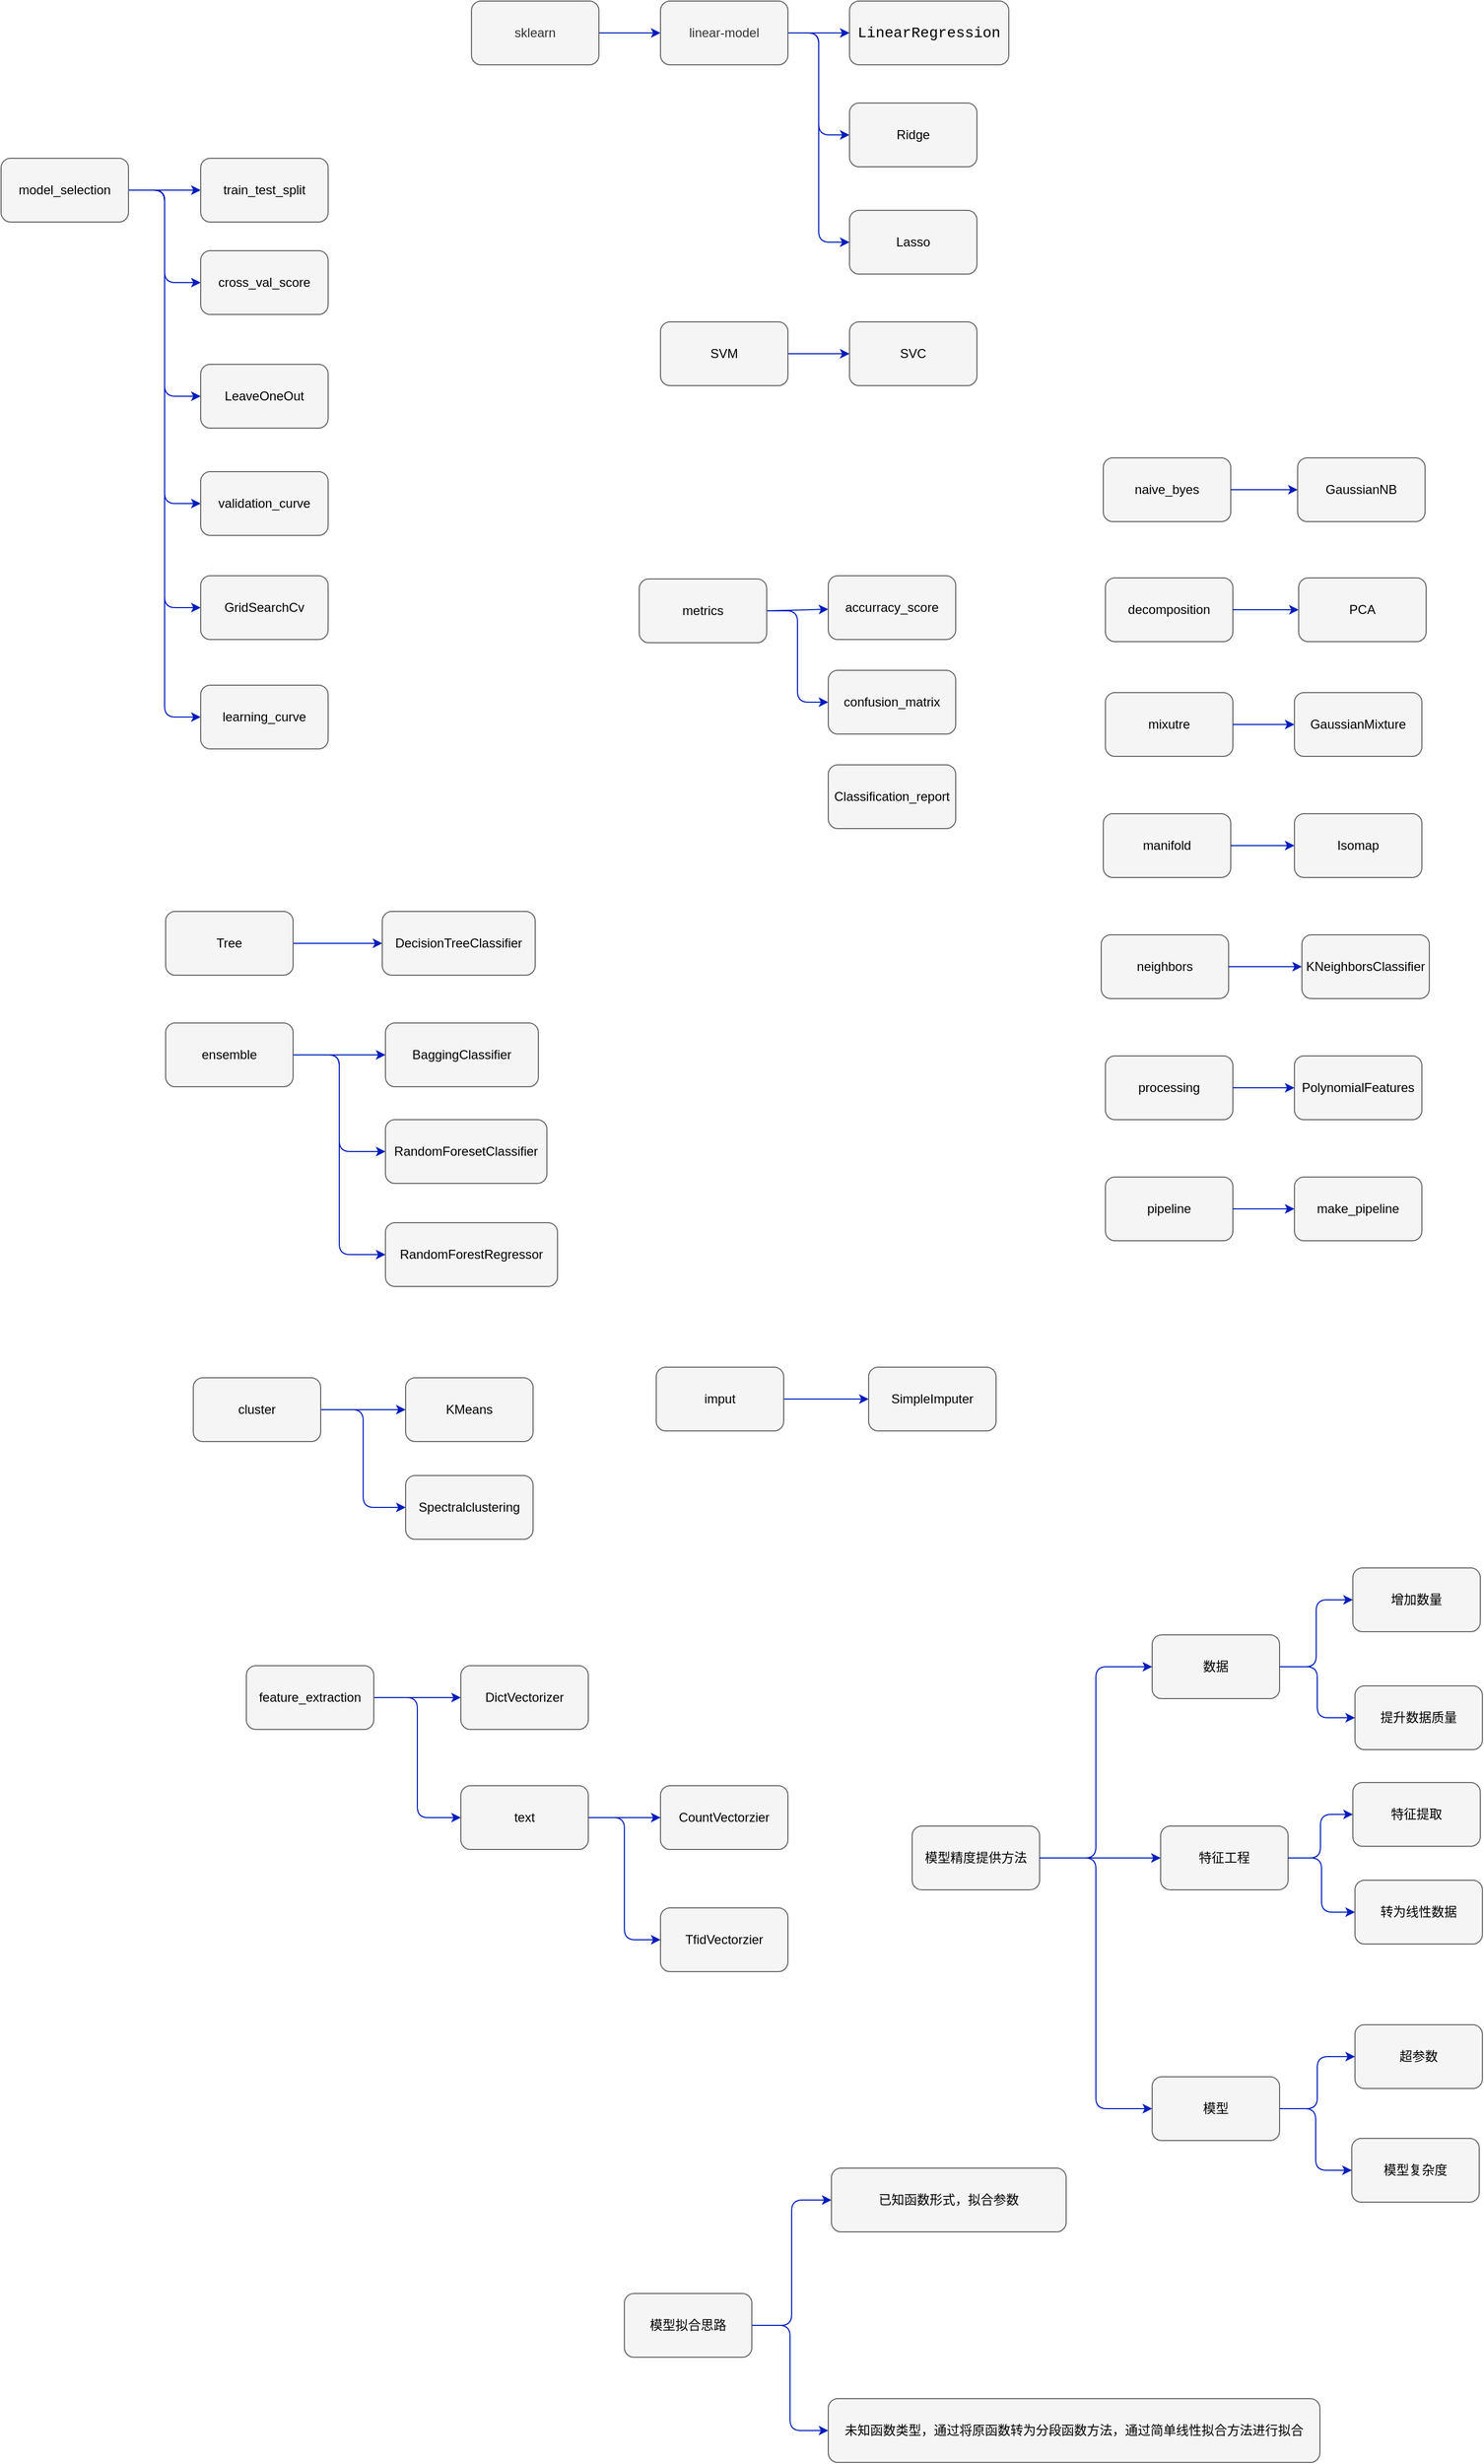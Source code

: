 <mxfile>
    <diagram id="IAB6q14c42fyUB7ihtrr" name="第 1 页">
        <mxGraphModel dx="1390" dy="567" grid="0" gridSize="10" guides="1" tooltips="1" connect="1" arrows="1" fold="1" page="0" pageScale="1" pageWidth="827" pageHeight="1169" background="#ffffff" math="0" shadow="0">
            <root>
                <mxCell id="0"/>
                <mxCell id="1" parent="0"/>
                <mxCell id="48" style="edgeStyle=orthogonalEdgeStyle;shape=connector;rounded=1;html=1;exitX=1;exitY=0.5;exitDx=0;exitDy=0;labelBackgroundColor=default;fontFamily=Helvetica;fontSize=12;fontColor=#000000;endArrow=classic;strokeColor=#001DBC;fillColor=#0050ef;" parent="1" source="2" target="4" edge="1">
                    <mxGeometry relative="1" as="geometry"/>
                </mxCell>
                <mxCell id="2" value="sklearn" style="rounded=1;whiteSpace=wrap;html=1;fillColor=#f5f5f5;fontColor=#333333;strokeColor=#666666;" parent="1" vertex="1">
                    <mxGeometry x="50" y="130" width="120" height="60" as="geometry"/>
                </mxCell>
                <mxCell id="49" style="edgeStyle=orthogonalEdgeStyle;shape=connector;rounded=1;html=1;exitX=1;exitY=0.5;exitDx=0;exitDy=0;labelBackgroundColor=default;fontFamily=Helvetica;fontSize=12;fontColor=#000000;endArrow=classic;strokeColor=#001DBC;fillColor=#0050ef;" parent="1" source="4" target="5" edge="1">
                    <mxGeometry relative="1" as="geometry"/>
                </mxCell>
                <mxCell id="81" style="edgeStyle=orthogonalEdgeStyle;shape=connector;rounded=1;html=1;exitX=1;exitY=0.5;exitDx=0;exitDy=0;entryX=0;entryY=0.5;entryDx=0;entryDy=0;labelBackgroundColor=default;fontFamily=Helvetica;fontSize=12;fontColor=#000000;endArrow=classic;strokeColor=#001DBC;fillColor=#0050ef;" parent="1" source="4" target="60" edge="1">
                    <mxGeometry relative="1" as="geometry"/>
                </mxCell>
                <mxCell id="82" style="edgeStyle=orthogonalEdgeStyle;shape=connector;rounded=1;html=1;exitX=1;exitY=0.5;exitDx=0;exitDy=0;entryX=0;entryY=0.5;entryDx=0;entryDy=0;labelBackgroundColor=default;fontFamily=Helvetica;fontSize=12;fontColor=#000000;endArrow=classic;strokeColor=#001DBC;fillColor=#0050ef;" parent="1" source="4" target="61" edge="1">
                    <mxGeometry relative="1" as="geometry"/>
                </mxCell>
                <mxCell id="4" value="linear-model" style="rounded=1;whiteSpace=wrap;html=1;fontFamily=Helvetica;fontSize=12;fontColor=#333333;strokeColor=#666666;fillColor=#f5f5f5;" parent="1" vertex="1">
                    <mxGeometry x="228" y="130" width="120" height="60" as="geometry"/>
                </mxCell>
                <mxCell id="5" value="&lt;div style=&quot;font-family: &amp;#34;consolas&amp;#34; , &amp;#34;courier new&amp;#34; , monospace ; font-size: 14px ; line-height: 19px&quot;&gt;&lt;font color=&quot;#000000&quot;&gt;LinearRegression&lt;/font&gt;&lt;/div&gt;" style="rounded=1;whiteSpace=wrap;html=1;fontFamily=Helvetica;fontSize=12;fontColor=#333333;strokeColor=#666666;fillColor=#f5f5f5;" parent="1" vertex="1">
                    <mxGeometry x="406" y="130" width="150" height="60" as="geometry"/>
                </mxCell>
                <mxCell id="29" style="edgeStyle=orthogonalEdgeStyle;shape=connector;rounded=1;html=1;exitX=1;exitY=0.5;exitDx=0;exitDy=0;entryX=0;entryY=0.5;entryDx=0;entryDy=0;labelBackgroundColor=default;fontFamily=Helvetica;fontSize=12;fontColor=#000000;endArrow=classic;strokeColor=#001DBC;fillColor=#0050ef;" parent="1" source="6" target="7" edge="1">
                    <mxGeometry relative="1" as="geometry"/>
                </mxCell>
                <mxCell id="30" style="edgeStyle=orthogonalEdgeStyle;shape=connector;rounded=1;html=1;exitX=1;exitY=0.5;exitDx=0;exitDy=0;entryX=0;entryY=0.5;entryDx=0;entryDy=0;labelBackgroundColor=default;fontFamily=Helvetica;fontSize=12;fontColor=#000000;endArrow=classic;strokeColor=#001DBC;fillColor=#0050ef;" parent="1" source="6" target="21" edge="1">
                    <mxGeometry relative="1" as="geometry"/>
                </mxCell>
                <mxCell id="31" style="edgeStyle=orthogonalEdgeStyle;shape=connector;rounded=1;html=1;exitX=1;exitY=0.5;exitDx=0;exitDy=0;entryX=0;entryY=0.5;entryDx=0;entryDy=0;labelBackgroundColor=default;fontFamily=Helvetica;fontSize=12;fontColor=#000000;endArrow=classic;strokeColor=#001DBC;fillColor=#0050ef;" parent="1" source="6" target="26" edge="1">
                    <mxGeometry relative="1" as="geometry"/>
                </mxCell>
                <mxCell id="37" style="edgeStyle=orthogonalEdgeStyle;shape=connector;rounded=1;html=1;exitX=1;exitY=0.5;exitDx=0;exitDy=0;entryX=0;entryY=0.5;entryDx=0;entryDy=0;labelBackgroundColor=default;fontFamily=Helvetica;fontSize=12;fontColor=#000000;endArrow=classic;strokeColor=#001DBC;fillColor=#0050ef;" parent="1" source="6" target="36" edge="1">
                    <mxGeometry relative="1" as="geometry"/>
                </mxCell>
                <mxCell id="40" style="edgeStyle=orthogonalEdgeStyle;shape=connector;rounded=1;html=1;exitX=1;exitY=0.5;exitDx=0;exitDy=0;entryX=0;entryY=0.5;entryDx=0;entryDy=0;labelBackgroundColor=default;fontFamily=Helvetica;fontSize=12;fontColor=#000000;endArrow=classic;strokeColor=#001DBC;fillColor=#0050ef;" parent="1" source="6" target="39" edge="1">
                    <mxGeometry relative="1" as="geometry"/>
                </mxCell>
                <mxCell id="41" style="edgeStyle=orthogonalEdgeStyle;shape=connector;rounded=1;html=1;exitX=1;exitY=0.5;exitDx=0;exitDy=0;entryX=0;entryY=0.5;entryDx=0;entryDy=0;labelBackgroundColor=default;fontFamily=Helvetica;fontSize=12;fontColor=#000000;endArrow=classic;strokeColor=#001DBC;fillColor=#0050ef;" parent="1" source="6" target="38" edge="1">
                    <mxGeometry relative="1" as="geometry"/>
                </mxCell>
                <mxCell id="6" value="model_selection" style="rounded=1;whiteSpace=wrap;html=1;labelBackgroundColor=none;fontFamily=Helvetica;fontSize=12;fontColor=#000000;strokeColor=#666666;fillColor=#f5f5f5;" parent="1" vertex="1">
                    <mxGeometry x="-393" y="278" width="120" height="60" as="geometry"/>
                </mxCell>
                <mxCell id="7" value="train_test_split" style="rounded=1;whiteSpace=wrap;html=1;labelBackgroundColor=none;fontFamily=Helvetica;fontSize=12;fontColor=#000000;strokeColor=#666666;fillColor=#f5f5f5;" parent="1" vertex="1">
                    <mxGeometry x="-205" y="278" width="120" height="60" as="geometry"/>
                </mxCell>
                <mxCell id="22" style="edgeStyle=none;html=1;exitX=1;exitY=0.5;exitDx=0;exitDy=0;fontFamily=Helvetica;fontSize=12;fontColor=#000000;fillColor=#0050ef;strokeColor=#001DBC;" parent="1" source="10" target="11" edge="1">
                    <mxGeometry relative="1" as="geometry"/>
                </mxCell>
                <mxCell id="24" style="edgeStyle=orthogonalEdgeStyle;shape=connector;rounded=1;html=1;exitX=1;exitY=0.5;exitDx=0;exitDy=0;entryX=0;entryY=0.5;entryDx=0;entryDy=0;labelBackgroundColor=default;fontFamily=Helvetica;fontSize=12;fontColor=#000000;endArrow=classic;strokeColor=#001DBC;fillColor=#0050ef;" parent="1" source="10" target="18" edge="1">
                    <mxGeometry relative="1" as="geometry"/>
                </mxCell>
                <mxCell id="10" value="metrics" style="rounded=1;whiteSpace=wrap;html=1;labelBackgroundColor=none;fontFamily=Helvetica;fontSize=12;fontColor=#000000;strokeColor=#666666;fillColor=#f5f5f5;" parent="1" vertex="1">
                    <mxGeometry x="208" y="674" width="120" height="60" as="geometry"/>
                </mxCell>
                <mxCell id="11" value="accurracy_score" style="rounded=1;whiteSpace=wrap;html=1;labelBackgroundColor=none;fontFamily=Helvetica;fontSize=12;fontColor=#000000;strokeColor=#666666;fillColor=#f5f5f5;" parent="1" vertex="1">
                    <mxGeometry x="386" y="671" width="120" height="60" as="geometry"/>
                </mxCell>
                <mxCell id="18" value="confusion_matrix" style="rounded=1;whiteSpace=wrap;html=1;labelBackgroundColor=none;fontFamily=Helvetica;fontSize=12;fontColor=#000000;strokeColor=#666666;fillColor=#f5f5f5;" parent="1" vertex="1">
                    <mxGeometry x="386" y="760" width="120" height="60" as="geometry"/>
                </mxCell>
                <mxCell id="21" value="cross_val_score" style="rounded=1;whiteSpace=wrap;html=1;labelBackgroundColor=none;fontFamily=Helvetica;fontSize=12;fontColor=#000000;strokeColor=#666666;fillColor=#f5f5f5;" parent="1" vertex="1">
                    <mxGeometry x="-205" y="365" width="120" height="60" as="geometry"/>
                </mxCell>
                <mxCell id="26" value="LeaveOneOut" style="rounded=1;whiteSpace=wrap;html=1;labelBackgroundColor=none;fontFamily=Helvetica;fontSize=12;fontColor=#000000;strokeColor=#666666;fillColor=#f5f5f5;" parent="1" vertex="1">
                    <mxGeometry x="-205" y="472" width="120" height="60" as="geometry"/>
                </mxCell>
                <mxCell id="36" value="validation_curve" style="rounded=1;whiteSpace=wrap;html=1;labelBackgroundColor=none;fontFamily=Helvetica;fontSize=12;fontColor=#000000;strokeColor=#666666;fillColor=#f5f5f5;" parent="1" vertex="1">
                    <mxGeometry x="-205" y="573" width="120" height="60" as="geometry"/>
                </mxCell>
                <mxCell id="38" value="learning_curve" style="rounded=1;whiteSpace=wrap;html=1;labelBackgroundColor=none;fontFamily=Helvetica;fontSize=12;fontColor=#000000;strokeColor=#666666;fillColor=#f5f5f5;" parent="1" vertex="1">
                    <mxGeometry x="-205" y="774" width="120" height="60" as="geometry"/>
                </mxCell>
                <mxCell id="39" value="GridSearchCv" style="rounded=1;whiteSpace=wrap;html=1;labelBackgroundColor=none;fontFamily=Helvetica;fontSize=12;fontColor=#000000;strokeColor=#666666;fillColor=#f5f5f5;" parent="1" vertex="1">
                    <mxGeometry x="-205" y="671" width="120" height="60" as="geometry"/>
                </mxCell>
                <mxCell id="54" style="edgeStyle=orthogonalEdgeStyle;shape=connector;rounded=1;html=1;exitX=1;exitY=0.5;exitDx=0;exitDy=0;labelBackgroundColor=default;fontFamily=Helvetica;fontSize=12;fontColor=#000000;endArrow=classic;strokeColor=#001DBC;fillColor=#0050ef;" parent="1" source="50" target="51" edge="1">
                    <mxGeometry relative="1" as="geometry"/>
                </mxCell>
                <mxCell id="109" style="edgeStyle=orthogonalEdgeStyle;shape=connector;rounded=1;html=1;exitX=1;exitY=0.5;exitDx=0;exitDy=0;entryX=0;entryY=0.5;entryDx=0;entryDy=0;labelBackgroundColor=default;fontFamily=Helvetica;fontSize=12;fontColor=#000000;endArrow=classic;strokeColor=#001DBC;fillColor=#0050ef;" parent="1" source="50" target="108" edge="1">
                    <mxGeometry relative="1" as="geometry"/>
                </mxCell>
                <mxCell id="50" value="feature_extraction" style="rounded=1;whiteSpace=wrap;html=1;labelBackgroundColor=none;fontFamily=Helvetica;fontSize=12;fontColor=#000000;strokeColor=#666666;fillColor=#f5f5f5;" parent="1" vertex="1">
                    <mxGeometry x="-162" y="1697" width="120" height="60" as="geometry"/>
                </mxCell>
                <mxCell id="51" value="DictVectorizer" style="rounded=1;whiteSpace=wrap;html=1;labelBackgroundColor=none;fontFamily=Helvetica;fontSize=12;fontColor=#000000;strokeColor=#666666;fillColor=#f5f5f5;" parent="1" vertex="1">
                    <mxGeometry x="40" y="1697" width="120" height="60" as="geometry"/>
                </mxCell>
                <mxCell id="52" value="CountVectorzier" style="rounded=1;whiteSpace=wrap;html=1;labelBackgroundColor=none;fontFamily=Helvetica;fontSize=12;fontColor=#000000;strokeColor=#666666;fillColor=#f5f5f5;" parent="1" vertex="1">
                    <mxGeometry x="228" y="1810" width="120" height="60" as="geometry"/>
                </mxCell>
                <mxCell id="53" value="TfidVectorzier" style="rounded=1;whiteSpace=wrap;html=1;labelBackgroundColor=none;fontFamily=Helvetica;fontSize=12;fontColor=#000000;strokeColor=#666666;fillColor=#f5f5f5;" parent="1" vertex="1">
                    <mxGeometry x="228" y="1925" width="120" height="60" as="geometry"/>
                </mxCell>
                <mxCell id="59" value="" style="edgeStyle=orthogonalEdgeStyle;shape=connector;rounded=1;html=1;labelBackgroundColor=default;fontFamily=Helvetica;fontSize=12;fontColor=#000000;endArrow=classic;strokeColor=#001DBC;fillColor=#0050ef;" parent="1" source="57" target="58" edge="1">
                    <mxGeometry relative="1" as="geometry"/>
                </mxCell>
                <mxCell id="57" value="imput" style="rounded=1;whiteSpace=wrap;html=1;labelBackgroundColor=none;fontFamily=Helvetica;fontSize=12;fontColor=#000000;strokeColor=#666666;fillColor=#f5f5f5;" parent="1" vertex="1">
                    <mxGeometry x="224" y="1416" width="120" height="60" as="geometry"/>
                </mxCell>
                <mxCell id="58" value="SimpleImputer" style="whiteSpace=wrap;html=1;fillColor=#f5f5f5;strokeColor=#666666;fontColor=#000000;rounded=1;labelBackgroundColor=none;" parent="1" vertex="1">
                    <mxGeometry x="424" y="1416" width="120" height="60" as="geometry"/>
                </mxCell>
                <mxCell id="60" value="Ridge" style="rounded=1;whiteSpace=wrap;html=1;labelBackgroundColor=none;fontFamily=Helvetica;fontSize=12;fontColor=#000000;strokeColor=#666666;fillColor=#f5f5f5;" parent="1" vertex="1">
                    <mxGeometry x="406" y="226" width="120" height="60" as="geometry"/>
                </mxCell>
                <mxCell id="61" value="Lasso" style="rounded=1;whiteSpace=wrap;html=1;labelBackgroundColor=none;fontFamily=Helvetica;fontSize=12;fontColor=#000000;strokeColor=#666666;fillColor=#f5f5f5;" parent="1" vertex="1">
                    <mxGeometry x="406" y="327" width="120" height="60" as="geometry"/>
                </mxCell>
                <mxCell id="64" value="" style="edgeStyle=orthogonalEdgeStyle;shape=connector;rounded=1;html=1;labelBackgroundColor=default;fontFamily=Helvetica;fontSize=12;fontColor=#000000;endArrow=classic;strokeColor=#001DBC;fillColor=#0050ef;" parent="1" source="62" target="63" edge="1">
                    <mxGeometry relative="1" as="geometry"/>
                </mxCell>
                <mxCell id="62" value="SVM" style="rounded=1;whiteSpace=wrap;html=1;labelBackgroundColor=none;fontFamily=Helvetica;fontSize=12;fontColor=#000000;strokeColor=#666666;fillColor=#f5f5f5;" parent="1" vertex="1">
                    <mxGeometry x="228" y="432" width="120" height="60" as="geometry"/>
                </mxCell>
                <mxCell id="63" value="SVC" style="whiteSpace=wrap;html=1;fillColor=#f5f5f5;strokeColor=#666666;fontColor=#000000;rounded=1;labelBackgroundColor=none;" parent="1" vertex="1">
                    <mxGeometry x="406" y="432" width="120" height="60" as="geometry"/>
                </mxCell>
                <mxCell id="80" style="edgeStyle=orthogonalEdgeStyle;shape=connector;rounded=1;html=1;exitX=1;exitY=0.5;exitDx=0;exitDy=0;labelBackgroundColor=default;fontFamily=Helvetica;fontSize=12;fontColor=#000000;endArrow=classic;strokeColor=#001DBC;fillColor=#0050ef;" parent="1" source="65" target="66" edge="1">
                    <mxGeometry relative="1" as="geometry"/>
                </mxCell>
                <mxCell id="65" value="Tree" style="rounded=1;whiteSpace=wrap;html=1;labelBackgroundColor=none;fontFamily=Helvetica;fontSize=12;fontColor=#000000;strokeColor=#666666;fillColor=#f5f5f5;" parent="1" vertex="1">
                    <mxGeometry x="-238" y="987" width="120" height="60" as="geometry"/>
                </mxCell>
                <mxCell id="66" value="DecisionTreeClassifier" style="rounded=1;whiteSpace=wrap;html=1;labelBackgroundColor=none;fontFamily=Helvetica;fontSize=12;fontColor=#000000;strokeColor=#666666;fillColor=#f5f5f5;" parent="1" vertex="1">
                    <mxGeometry x="-34" y="987" width="144" height="60" as="geometry"/>
                </mxCell>
                <mxCell id="71" style="edgeStyle=orthogonalEdgeStyle;shape=connector;rounded=1;html=1;exitX=1;exitY=0.5;exitDx=0;exitDy=0;entryX=0;entryY=0.5;entryDx=0;entryDy=0;labelBackgroundColor=default;fontFamily=Helvetica;fontSize=12;fontColor=#000000;endArrow=classic;strokeColor=#001DBC;fillColor=#0050ef;" parent="1" source="67" target="68" edge="1">
                    <mxGeometry relative="1" as="geometry"/>
                </mxCell>
                <mxCell id="72" style="edgeStyle=orthogonalEdgeStyle;shape=connector;rounded=1;html=1;exitX=1;exitY=0.5;exitDx=0;exitDy=0;entryX=0;entryY=0.5;entryDx=0;entryDy=0;labelBackgroundColor=default;fontFamily=Helvetica;fontSize=12;fontColor=#000000;endArrow=classic;strokeColor=#001DBC;fillColor=#0050ef;" parent="1" source="67" target="69" edge="1">
                    <mxGeometry relative="1" as="geometry"/>
                </mxCell>
                <mxCell id="73" style="edgeStyle=orthogonalEdgeStyle;shape=connector;rounded=1;html=1;exitX=1;exitY=0.5;exitDx=0;exitDy=0;entryX=0;entryY=0.5;entryDx=0;entryDy=0;labelBackgroundColor=default;fontFamily=Helvetica;fontSize=12;fontColor=#000000;endArrow=classic;strokeColor=#001DBC;fillColor=#0050ef;" parent="1" source="67" target="70" edge="1">
                    <mxGeometry relative="1" as="geometry"/>
                </mxCell>
                <mxCell id="67" value="ensemble" style="rounded=1;whiteSpace=wrap;html=1;labelBackgroundColor=none;fontFamily=Helvetica;fontSize=12;fontColor=#000000;strokeColor=#666666;fillColor=#f5f5f5;" parent="1" vertex="1">
                    <mxGeometry x="-238" y="1092" width="120" height="60" as="geometry"/>
                </mxCell>
                <mxCell id="68" value="BaggingClassifier" style="rounded=1;whiteSpace=wrap;html=1;labelBackgroundColor=none;fontFamily=Helvetica;fontSize=12;fontColor=#000000;strokeColor=#666666;fillColor=#f5f5f5;" parent="1" vertex="1">
                    <mxGeometry x="-31" y="1092" width="144" height="60" as="geometry"/>
                </mxCell>
                <mxCell id="69" value="RandomForesetClassifier" style="rounded=1;whiteSpace=wrap;html=1;labelBackgroundColor=none;fontFamily=Helvetica;fontSize=12;fontColor=#000000;strokeColor=#666666;fillColor=#f5f5f5;" parent="1" vertex="1">
                    <mxGeometry x="-31" y="1183" width="152" height="60" as="geometry"/>
                </mxCell>
                <mxCell id="70" value="RandomForestRegressor" style="rounded=1;whiteSpace=wrap;html=1;labelBackgroundColor=none;fontFamily=Helvetica;fontSize=12;fontColor=#000000;strokeColor=#666666;fillColor=#f5f5f5;" parent="1" vertex="1">
                    <mxGeometry x="-31" y="1280" width="162" height="60" as="geometry"/>
                </mxCell>
                <mxCell id="74" value="Classification_report" style="rounded=1;whiteSpace=wrap;html=1;labelBackgroundColor=none;fontFamily=Helvetica;fontSize=12;fontColor=#000000;strokeColor=#666666;fillColor=#f5f5f5;" parent="1" vertex="1">
                    <mxGeometry x="386" y="849" width="120" height="60" as="geometry"/>
                </mxCell>
                <mxCell id="77" value="" style="edgeStyle=orthogonalEdgeStyle;shape=connector;rounded=1;html=1;labelBackgroundColor=default;fontFamily=Helvetica;fontSize=12;fontColor=#000000;endArrow=classic;strokeColor=#001DBC;fillColor=#0050ef;" parent="1" source="75" target="76" edge="1">
                    <mxGeometry relative="1" as="geometry"/>
                </mxCell>
                <mxCell id="79" style="edgeStyle=orthogonalEdgeStyle;shape=connector;rounded=1;html=1;exitX=1;exitY=0.5;exitDx=0;exitDy=0;entryX=0;entryY=0.5;entryDx=0;entryDy=0;labelBackgroundColor=default;fontFamily=Helvetica;fontSize=12;fontColor=#000000;endArrow=classic;strokeColor=#001DBC;fillColor=#0050ef;" parent="1" source="75" target="78" edge="1">
                    <mxGeometry relative="1" as="geometry"/>
                </mxCell>
                <mxCell id="75" value="cluster" style="rounded=1;whiteSpace=wrap;html=1;labelBackgroundColor=none;fontFamily=Helvetica;fontSize=12;fontColor=#000000;strokeColor=#666666;fillColor=#f5f5f5;" parent="1" vertex="1">
                    <mxGeometry x="-212" y="1426" width="120" height="60" as="geometry"/>
                </mxCell>
                <mxCell id="76" value="KMeans" style="whiteSpace=wrap;html=1;fillColor=#f5f5f5;strokeColor=#666666;fontColor=#000000;rounded=1;labelBackgroundColor=none;" parent="1" vertex="1">
                    <mxGeometry x="-12" y="1426" width="120" height="60" as="geometry"/>
                </mxCell>
                <mxCell id="78" value="Spectralclustering" style="rounded=1;whiteSpace=wrap;html=1;labelBackgroundColor=none;fontFamily=Helvetica;fontSize=12;fontColor=#000000;strokeColor=#666666;fillColor=#f5f5f5;" parent="1" vertex="1">
                    <mxGeometry x="-12" y="1518" width="120" height="60" as="geometry"/>
                </mxCell>
                <mxCell id="83" value="" style="group" parent="1" vertex="1" connectable="0">
                    <mxGeometry x="643" y="560" width="309" height="737" as="geometry"/>
                </mxCell>
                <mxCell id="8" value="naive_byes" style="rounded=1;whiteSpace=wrap;html=1;labelBackgroundColor=none;fontFamily=Helvetica;fontSize=12;fontColor=#000000;strokeColor=#666666;fillColor=#f5f5f5;" parent="83" vertex="1">
                    <mxGeometry x="2" width="120" height="60" as="geometry"/>
                </mxCell>
                <mxCell id="9" value="GaussianNB" style="rounded=1;whiteSpace=wrap;html=1;labelBackgroundColor=none;fontFamily=Helvetica;fontSize=12;fontColor=#000000;strokeColor=#666666;fillColor=#f5f5f5;" parent="83" vertex="1">
                    <mxGeometry x="185" width="120" height="60" as="geometry"/>
                </mxCell>
                <mxCell id="28" style="edgeStyle=orthogonalEdgeStyle;shape=connector;rounded=1;html=1;exitX=1;exitY=0.5;exitDx=0;exitDy=0;labelBackgroundColor=default;fontFamily=Helvetica;fontSize=12;fontColor=#000000;endArrow=classic;strokeColor=#001DBC;fillColor=#0050ef;" parent="83" source="8" target="9" edge="1">
                    <mxGeometry relative="1" as="geometry"/>
                </mxCell>
                <mxCell id="12" value="decomposition" style="rounded=1;whiteSpace=wrap;html=1;labelBackgroundColor=none;fontFamily=Helvetica;fontSize=12;fontColor=#000000;strokeColor=#666666;fillColor=#f5f5f5;" parent="83" vertex="1">
                    <mxGeometry x="4" y="113" width="120" height="60" as="geometry"/>
                </mxCell>
                <mxCell id="13" value="PCA" style="rounded=1;whiteSpace=wrap;html=1;labelBackgroundColor=none;fontFamily=Helvetica;fontSize=12;fontColor=#000000;strokeColor=#666666;fillColor=#f5f5f5;" parent="83" vertex="1">
                    <mxGeometry x="186" y="113" width="120" height="60" as="geometry"/>
                </mxCell>
                <mxCell id="42" style="edgeStyle=orthogonalEdgeStyle;shape=connector;rounded=1;html=1;exitX=1;exitY=0.5;exitDx=0;exitDy=0;labelBackgroundColor=default;fontFamily=Helvetica;fontSize=12;fontColor=#000000;endArrow=classic;strokeColor=#001DBC;fillColor=#0050ef;" parent="83" source="12" target="13" edge="1">
                    <mxGeometry relative="1" as="geometry"/>
                </mxCell>
                <mxCell id="14" value="mixutre" style="rounded=1;whiteSpace=wrap;html=1;labelBackgroundColor=none;fontFamily=Helvetica;fontSize=12;fontColor=#000000;strokeColor=#666666;fillColor=#f5f5f5;" parent="83" vertex="1">
                    <mxGeometry x="4" y="221" width="120" height="60" as="geometry"/>
                </mxCell>
                <mxCell id="15" value="GaussianMixture" style="rounded=1;whiteSpace=wrap;html=1;labelBackgroundColor=none;fontFamily=Helvetica;fontSize=12;fontColor=#000000;strokeColor=#666666;fillColor=#f5f5f5;" parent="83" vertex="1">
                    <mxGeometry x="182" y="221" width="120" height="60" as="geometry"/>
                </mxCell>
                <mxCell id="43" style="edgeStyle=orthogonalEdgeStyle;shape=connector;rounded=1;html=1;exitX=1;exitY=0.5;exitDx=0;exitDy=0;labelBackgroundColor=default;fontFamily=Helvetica;fontSize=12;fontColor=#000000;endArrow=classic;strokeColor=#001DBC;fillColor=#0050ef;" parent="83" source="14" target="15" edge="1">
                    <mxGeometry relative="1" as="geometry"/>
                </mxCell>
                <mxCell id="16" value="manifold" style="rounded=1;whiteSpace=wrap;html=1;labelBackgroundColor=none;fontFamily=Helvetica;fontSize=12;fontColor=#000000;strokeColor=#666666;fillColor=#f5f5f5;" parent="83" vertex="1">
                    <mxGeometry x="2" y="335" width="120" height="60" as="geometry"/>
                </mxCell>
                <mxCell id="17" value="Isomap" style="rounded=1;whiteSpace=wrap;html=1;labelBackgroundColor=none;fontFamily=Helvetica;fontSize=12;fontColor=#000000;strokeColor=#666666;fillColor=#f5f5f5;" parent="83" vertex="1">
                    <mxGeometry x="182" y="335" width="120" height="60" as="geometry"/>
                </mxCell>
                <mxCell id="44" style="edgeStyle=orthogonalEdgeStyle;shape=connector;rounded=1;html=1;exitX=1;exitY=0.5;exitDx=0;exitDy=0;labelBackgroundColor=default;fontFamily=Helvetica;fontSize=12;fontColor=#000000;endArrow=classic;strokeColor=#001DBC;fillColor=#0050ef;" parent="83" source="16" target="17" edge="1">
                    <mxGeometry relative="1" as="geometry"/>
                </mxCell>
                <mxCell id="19" value="neighbors" style="rounded=1;whiteSpace=wrap;html=1;labelBackgroundColor=none;fontFamily=Helvetica;fontSize=12;fontColor=#000000;strokeColor=#666666;fillColor=#f5f5f5;" parent="83" vertex="1">
                    <mxGeometry y="449" width="120" height="60" as="geometry"/>
                </mxCell>
                <mxCell id="20" value="KNeighborsClassifier" style="rounded=1;whiteSpace=wrap;html=1;labelBackgroundColor=none;fontFamily=Helvetica;fontSize=12;fontColor=#000000;strokeColor=#666666;fillColor=#f5f5f5;" parent="83" vertex="1">
                    <mxGeometry x="189" y="449" width="120" height="60" as="geometry"/>
                </mxCell>
                <mxCell id="45" style="edgeStyle=orthogonalEdgeStyle;shape=connector;rounded=1;html=1;exitX=1;exitY=0.5;exitDx=0;exitDy=0;labelBackgroundColor=default;fontFamily=Helvetica;fontSize=12;fontColor=#000000;endArrow=classic;strokeColor=#001DBC;fillColor=#0050ef;" parent="83" source="19" target="20" edge="1">
                    <mxGeometry relative="1" as="geometry"/>
                </mxCell>
                <mxCell id="32" value="processing" style="rounded=1;whiteSpace=wrap;html=1;labelBackgroundColor=none;fontFamily=Helvetica;fontSize=12;fontColor=#000000;strokeColor=#666666;fillColor=#f5f5f5;" parent="83" vertex="1">
                    <mxGeometry x="4" y="563" width="120" height="60" as="geometry"/>
                </mxCell>
                <mxCell id="33" value="PolynomialFeatures" style="rounded=1;whiteSpace=wrap;html=1;labelBackgroundColor=none;fontFamily=Helvetica;fontSize=12;fontColor=#000000;strokeColor=#666666;fillColor=#f5f5f5;" parent="83" vertex="1">
                    <mxGeometry x="182" y="563" width="120" height="60" as="geometry"/>
                </mxCell>
                <mxCell id="46" style="edgeStyle=orthogonalEdgeStyle;shape=connector;rounded=1;html=1;exitX=1;exitY=0.5;exitDx=0;exitDy=0;labelBackgroundColor=default;fontFamily=Helvetica;fontSize=12;fontColor=#000000;endArrow=classic;strokeColor=#001DBC;fillColor=#0050ef;" parent="83" source="32" target="33" edge="1">
                    <mxGeometry relative="1" as="geometry"/>
                </mxCell>
                <mxCell id="34" value="pipeline" style="rounded=1;whiteSpace=wrap;html=1;labelBackgroundColor=none;fontFamily=Helvetica;fontSize=12;fontColor=#000000;strokeColor=#666666;fillColor=#f5f5f5;" parent="83" vertex="1">
                    <mxGeometry x="4" y="677" width="120" height="60" as="geometry"/>
                </mxCell>
                <mxCell id="35" value="make_pipeline" style="rounded=1;whiteSpace=wrap;html=1;labelBackgroundColor=none;fontFamily=Helvetica;fontSize=12;fontColor=#000000;strokeColor=#666666;fillColor=#f5f5f5;" parent="83" vertex="1">
                    <mxGeometry x="182" y="677" width="120" height="60" as="geometry"/>
                </mxCell>
                <mxCell id="47" style="edgeStyle=orthogonalEdgeStyle;shape=connector;rounded=1;html=1;exitX=1;exitY=0.5;exitDx=0;exitDy=0;labelBackgroundColor=default;fontFamily=Helvetica;fontSize=12;fontColor=#000000;endArrow=classic;strokeColor=#001DBC;fillColor=#0050ef;" parent="83" source="34" target="35" edge="1">
                    <mxGeometry relative="1" as="geometry"/>
                </mxCell>
                <mxCell id="107" value="" style="group" parent="1" vertex="1" connectable="0">
                    <mxGeometry x="465" y="1605" width="537" height="597" as="geometry"/>
                </mxCell>
                <mxCell id="95" value="模型复杂度" style="rounded=1;whiteSpace=wrap;html=1;labelBackgroundColor=none;fontFamily=Helvetica;fontSize=12;fontColor=#000000;strokeColor=#666666;fillColor=#f5f5f5;" parent="107" vertex="1">
                    <mxGeometry x="414" y="537" width="120" height="60" as="geometry"/>
                </mxCell>
                <mxCell id="103" style="edgeStyle=orthogonalEdgeStyle;shape=connector;rounded=1;html=1;exitX=1;exitY=0.5;exitDx=0;exitDy=0;labelBackgroundColor=default;fontFamily=Helvetica;fontSize=12;fontColor=#000000;endArrow=classic;strokeColor=#001DBC;fillColor=#0050ef;" parent="107" source="88" target="95" edge="1">
                    <mxGeometry relative="1" as="geometry"/>
                </mxCell>
                <mxCell id="85" value="模型精度提供方法" style="rounded=1;whiteSpace=wrap;html=1;labelBackgroundColor=none;fontFamily=Helvetica;fontSize=12;fontColor=#000000;strokeColor=#666666;fillColor=#f5f5f5;" parent="107" vertex="1">
                    <mxGeometry y="243" width="120" height="60" as="geometry"/>
                </mxCell>
                <mxCell id="86" value="数据" style="rounded=1;whiteSpace=wrap;html=1;labelBackgroundColor=none;fontFamily=Helvetica;fontSize=12;fontColor=#000000;strokeColor=#666666;fillColor=#f5f5f5;" parent="107" vertex="1">
                    <mxGeometry x="226" y="63" width="120" height="60" as="geometry"/>
                </mxCell>
                <mxCell id="96" style="edgeStyle=orthogonalEdgeStyle;html=1;exitX=1;exitY=0.5;exitDx=0;exitDy=0;entryX=0;entryY=0.5;entryDx=0;entryDy=0;fontFamily=Helvetica;fontSize=12;fontColor=#000000;fillColor=#0050ef;strokeColor=#001DBC;" parent="107" source="85" target="86" edge="1">
                    <mxGeometry relative="1" as="geometry"/>
                </mxCell>
                <mxCell id="87" value="特征工程" style="rounded=1;whiteSpace=wrap;html=1;labelBackgroundColor=none;fontFamily=Helvetica;fontSize=12;fontColor=#000000;strokeColor=#666666;fillColor=#f5f5f5;" parent="107" vertex="1">
                    <mxGeometry x="234" y="243" width="120" height="60" as="geometry"/>
                </mxCell>
                <mxCell id="97" style="edgeStyle=orthogonalEdgeStyle;shape=connector;rounded=1;html=1;exitX=1;exitY=0.5;exitDx=0;exitDy=0;entryX=0;entryY=0.5;entryDx=0;entryDy=0;labelBackgroundColor=default;fontFamily=Helvetica;fontSize=12;fontColor=#000000;endArrow=classic;strokeColor=#001DBC;fillColor=#0050ef;" parent="107" source="85" target="87" edge="1">
                    <mxGeometry relative="1" as="geometry"/>
                </mxCell>
                <mxCell id="88" value="模型" style="rounded=1;whiteSpace=wrap;html=1;labelBackgroundColor=none;fontFamily=Helvetica;fontSize=12;fontColor=#000000;strokeColor=#666666;fillColor=#f5f5f5;" parent="107" vertex="1">
                    <mxGeometry x="226" y="479" width="120" height="60" as="geometry"/>
                </mxCell>
                <mxCell id="98" style="edgeStyle=orthogonalEdgeStyle;shape=connector;rounded=1;html=1;exitX=1;exitY=0.5;exitDx=0;exitDy=0;entryX=0;entryY=0.5;entryDx=0;entryDy=0;labelBackgroundColor=default;fontFamily=Helvetica;fontSize=12;fontColor=#000000;endArrow=classic;strokeColor=#001DBC;fillColor=#0050ef;" parent="107" source="85" target="88" edge="1">
                    <mxGeometry relative="1" as="geometry"/>
                </mxCell>
                <mxCell id="89" value="增加数量" style="whiteSpace=wrap;html=1;fillColor=#f5f5f5;strokeColor=#666666;fontColor=#000000;rounded=1;labelBackgroundColor=none;" parent="107" vertex="1">
                    <mxGeometry x="415" width="120" height="60" as="geometry"/>
                </mxCell>
                <mxCell id="99" style="edgeStyle=orthogonalEdgeStyle;shape=connector;rounded=1;html=1;exitX=1;exitY=0.5;exitDx=0;exitDy=0;entryX=0;entryY=0.5;entryDx=0;entryDy=0;labelBackgroundColor=default;fontFamily=Helvetica;fontSize=12;fontColor=#000000;endArrow=classic;strokeColor=#001DBC;fillColor=#0050ef;" parent="107" source="86" target="89" edge="1">
                    <mxGeometry relative="1" as="geometry"/>
                </mxCell>
                <mxCell id="91" value="提升数据质量" style="whiteSpace=wrap;html=1;fillColor=#f5f5f5;strokeColor=#666666;fontColor=#000000;rounded=1;labelBackgroundColor=none;" parent="107" vertex="1">
                    <mxGeometry x="417" y="111" width="120" height="60" as="geometry"/>
                </mxCell>
                <mxCell id="100" style="edgeStyle=orthogonalEdgeStyle;shape=connector;rounded=1;html=1;exitX=1;exitY=0.5;exitDx=0;exitDy=0;labelBackgroundColor=default;fontFamily=Helvetica;fontSize=12;fontColor=#000000;endArrow=classic;strokeColor=#001DBC;fillColor=#0050ef;" parent="107" source="86" target="91" edge="1">
                    <mxGeometry relative="1" as="geometry"/>
                </mxCell>
                <mxCell id="93" value="特征提取" style="rounded=1;whiteSpace=wrap;html=1;labelBackgroundColor=none;fontFamily=Helvetica;fontSize=12;fontColor=#000000;strokeColor=#666666;fillColor=#f5f5f5;" parent="107" vertex="1">
                    <mxGeometry x="415" y="202" width="120" height="60" as="geometry"/>
                </mxCell>
                <mxCell id="101" style="edgeStyle=orthogonalEdgeStyle;shape=connector;rounded=1;html=1;exitX=1;exitY=0.5;exitDx=0;exitDy=0;labelBackgroundColor=default;fontFamily=Helvetica;fontSize=12;fontColor=#000000;endArrow=classic;strokeColor=#001DBC;fillColor=#0050ef;" parent="107" source="87" target="93" edge="1">
                    <mxGeometry relative="1" as="geometry"/>
                </mxCell>
                <mxCell id="94" value="转为线性数据" style="rounded=1;whiteSpace=wrap;html=1;labelBackgroundColor=none;fontFamily=Helvetica;fontSize=12;fontColor=#000000;strokeColor=#666666;fillColor=#f5f5f5;" parent="107" vertex="1">
                    <mxGeometry x="417" y="294" width="120" height="60" as="geometry"/>
                </mxCell>
                <mxCell id="102" style="edgeStyle=orthogonalEdgeStyle;shape=connector;rounded=1;html=1;exitX=1;exitY=0.5;exitDx=0;exitDy=0;entryX=0;entryY=0.5;entryDx=0;entryDy=0;labelBackgroundColor=default;fontFamily=Helvetica;fontSize=12;fontColor=#000000;endArrow=classic;strokeColor=#001DBC;fillColor=#0050ef;" parent="107" source="87" target="94" edge="1">
                    <mxGeometry relative="1" as="geometry"/>
                </mxCell>
                <mxCell id="104" value="超参数" style="rounded=1;whiteSpace=wrap;html=1;labelBackgroundColor=none;fontFamily=Helvetica;fontSize=12;fontColor=#000000;strokeColor=#666666;fillColor=#f5f5f5;" parent="107" vertex="1">
                    <mxGeometry x="417" y="430" width="120" height="60" as="geometry"/>
                </mxCell>
                <mxCell id="105" style="edgeStyle=orthogonalEdgeStyle;shape=connector;rounded=1;html=1;exitX=1;exitY=0.5;exitDx=0;exitDy=0;entryX=0;entryY=0.5;entryDx=0;entryDy=0;labelBackgroundColor=default;fontFamily=Helvetica;fontSize=12;fontColor=#000000;endArrow=classic;strokeColor=#001DBC;fillColor=#0050ef;" parent="107" source="88" target="104" edge="1">
                    <mxGeometry relative="1" as="geometry"/>
                </mxCell>
                <mxCell id="110" style="edgeStyle=orthogonalEdgeStyle;shape=connector;rounded=1;html=1;exitX=1;exitY=0.5;exitDx=0;exitDy=0;labelBackgroundColor=default;fontFamily=Helvetica;fontSize=12;fontColor=#000000;endArrow=classic;strokeColor=#001DBC;fillColor=#0050ef;" parent="1" source="108" target="52" edge="1">
                    <mxGeometry relative="1" as="geometry"/>
                </mxCell>
                <mxCell id="111" style="edgeStyle=orthogonalEdgeStyle;shape=connector;rounded=1;html=1;exitX=1;exitY=0.5;exitDx=0;exitDy=0;entryX=0;entryY=0.5;entryDx=0;entryDy=0;labelBackgroundColor=default;fontFamily=Helvetica;fontSize=12;fontColor=#000000;endArrow=classic;strokeColor=#001DBC;fillColor=#0050ef;" parent="1" source="108" target="53" edge="1">
                    <mxGeometry relative="1" as="geometry"/>
                </mxCell>
                <mxCell id="108" value="text" style="rounded=1;whiteSpace=wrap;html=1;labelBackgroundColor=none;fontFamily=Helvetica;fontSize=12;fontColor=#000000;strokeColor=#666666;fillColor=#f5f5f5;" parent="1" vertex="1">
                    <mxGeometry x="40" y="1810" width="120" height="60" as="geometry"/>
                </mxCell>
                <mxCell id="117" style="edgeStyle=orthogonalEdgeStyle;shape=connector;rounded=1;html=1;exitX=1;exitY=0.5;exitDx=0;exitDy=0;entryX=0;entryY=0.5;entryDx=0;entryDy=0;labelBackgroundColor=default;fontFamily=Helvetica;fontSize=12;fontColor=#000000;endArrow=classic;strokeColor=#001DBC;fillColor=#0050ef;" edge="1" parent="1" source="113" target="114">
                    <mxGeometry relative="1" as="geometry"/>
                </mxCell>
                <mxCell id="118" style="edgeStyle=orthogonalEdgeStyle;shape=connector;rounded=1;html=1;exitX=1;exitY=0.5;exitDx=0;exitDy=0;entryX=0;entryY=0.5;entryDx=0;entryDy=0;labelBackgroundColor=default;fontFamily=Helvetica;fontSize=12;fontColor=#000000;endArrow=classic;strokeColor=#001DBC;fillColor=#0050ef;" edge="1" parent="1" source="113" target="115">
                    <mxGeometry relative="1" as="geometry"/>
                </mxCell>
                <mxCell id="113" value="模型拟合思路" style="rounded=1;whiteSpace=wrap;html=1;labelBackgroundColor=none;fontFamily=Helvetica;fontSize=12;fontColor=#000000;strokeColor=#666666;fillColor=#f5f5f5;" vertex="1" parent="1">
                    <mxGeometry x="194" y="2288" width="120" height="60" as="geometry"/>
                </mxCell>
                <mxCell id="114" value="已知函数形式，拟合参数" style="rounded=1;whiteSpace=wrap;html=1;labelBackgroundColor=none;fontFamily=Helvetica;fontSize=12;fontColor=#000000;strokeColor=#666666;fillColor=#f5f5f5;" vertex="1" parent="1">
                    <mxGeometry x="389" y="2170" width="221" height="60" as="geometry"/>
                </mxCell>
                <mxCell id="115" value="未知函数类型，通过将原函数转为分段函数方法，通过简单线性拟合方法进行拟合" style="rounded=1;whiteSpace=wrap;html=1;labelBackgroundColor=none;fontFamily=Helvetica;fontSize=12;fontColor=#000000;strokeColor=#666666;fillColor=#f5f5f5;" vertex="1" parent="1">
                    <mxGeometry x="386" y="2387" width="463" height="60" as="geometry"/>
                </mxCell>
            </root>
        </mxGraphModel>
    </diagram>
</mxfile>